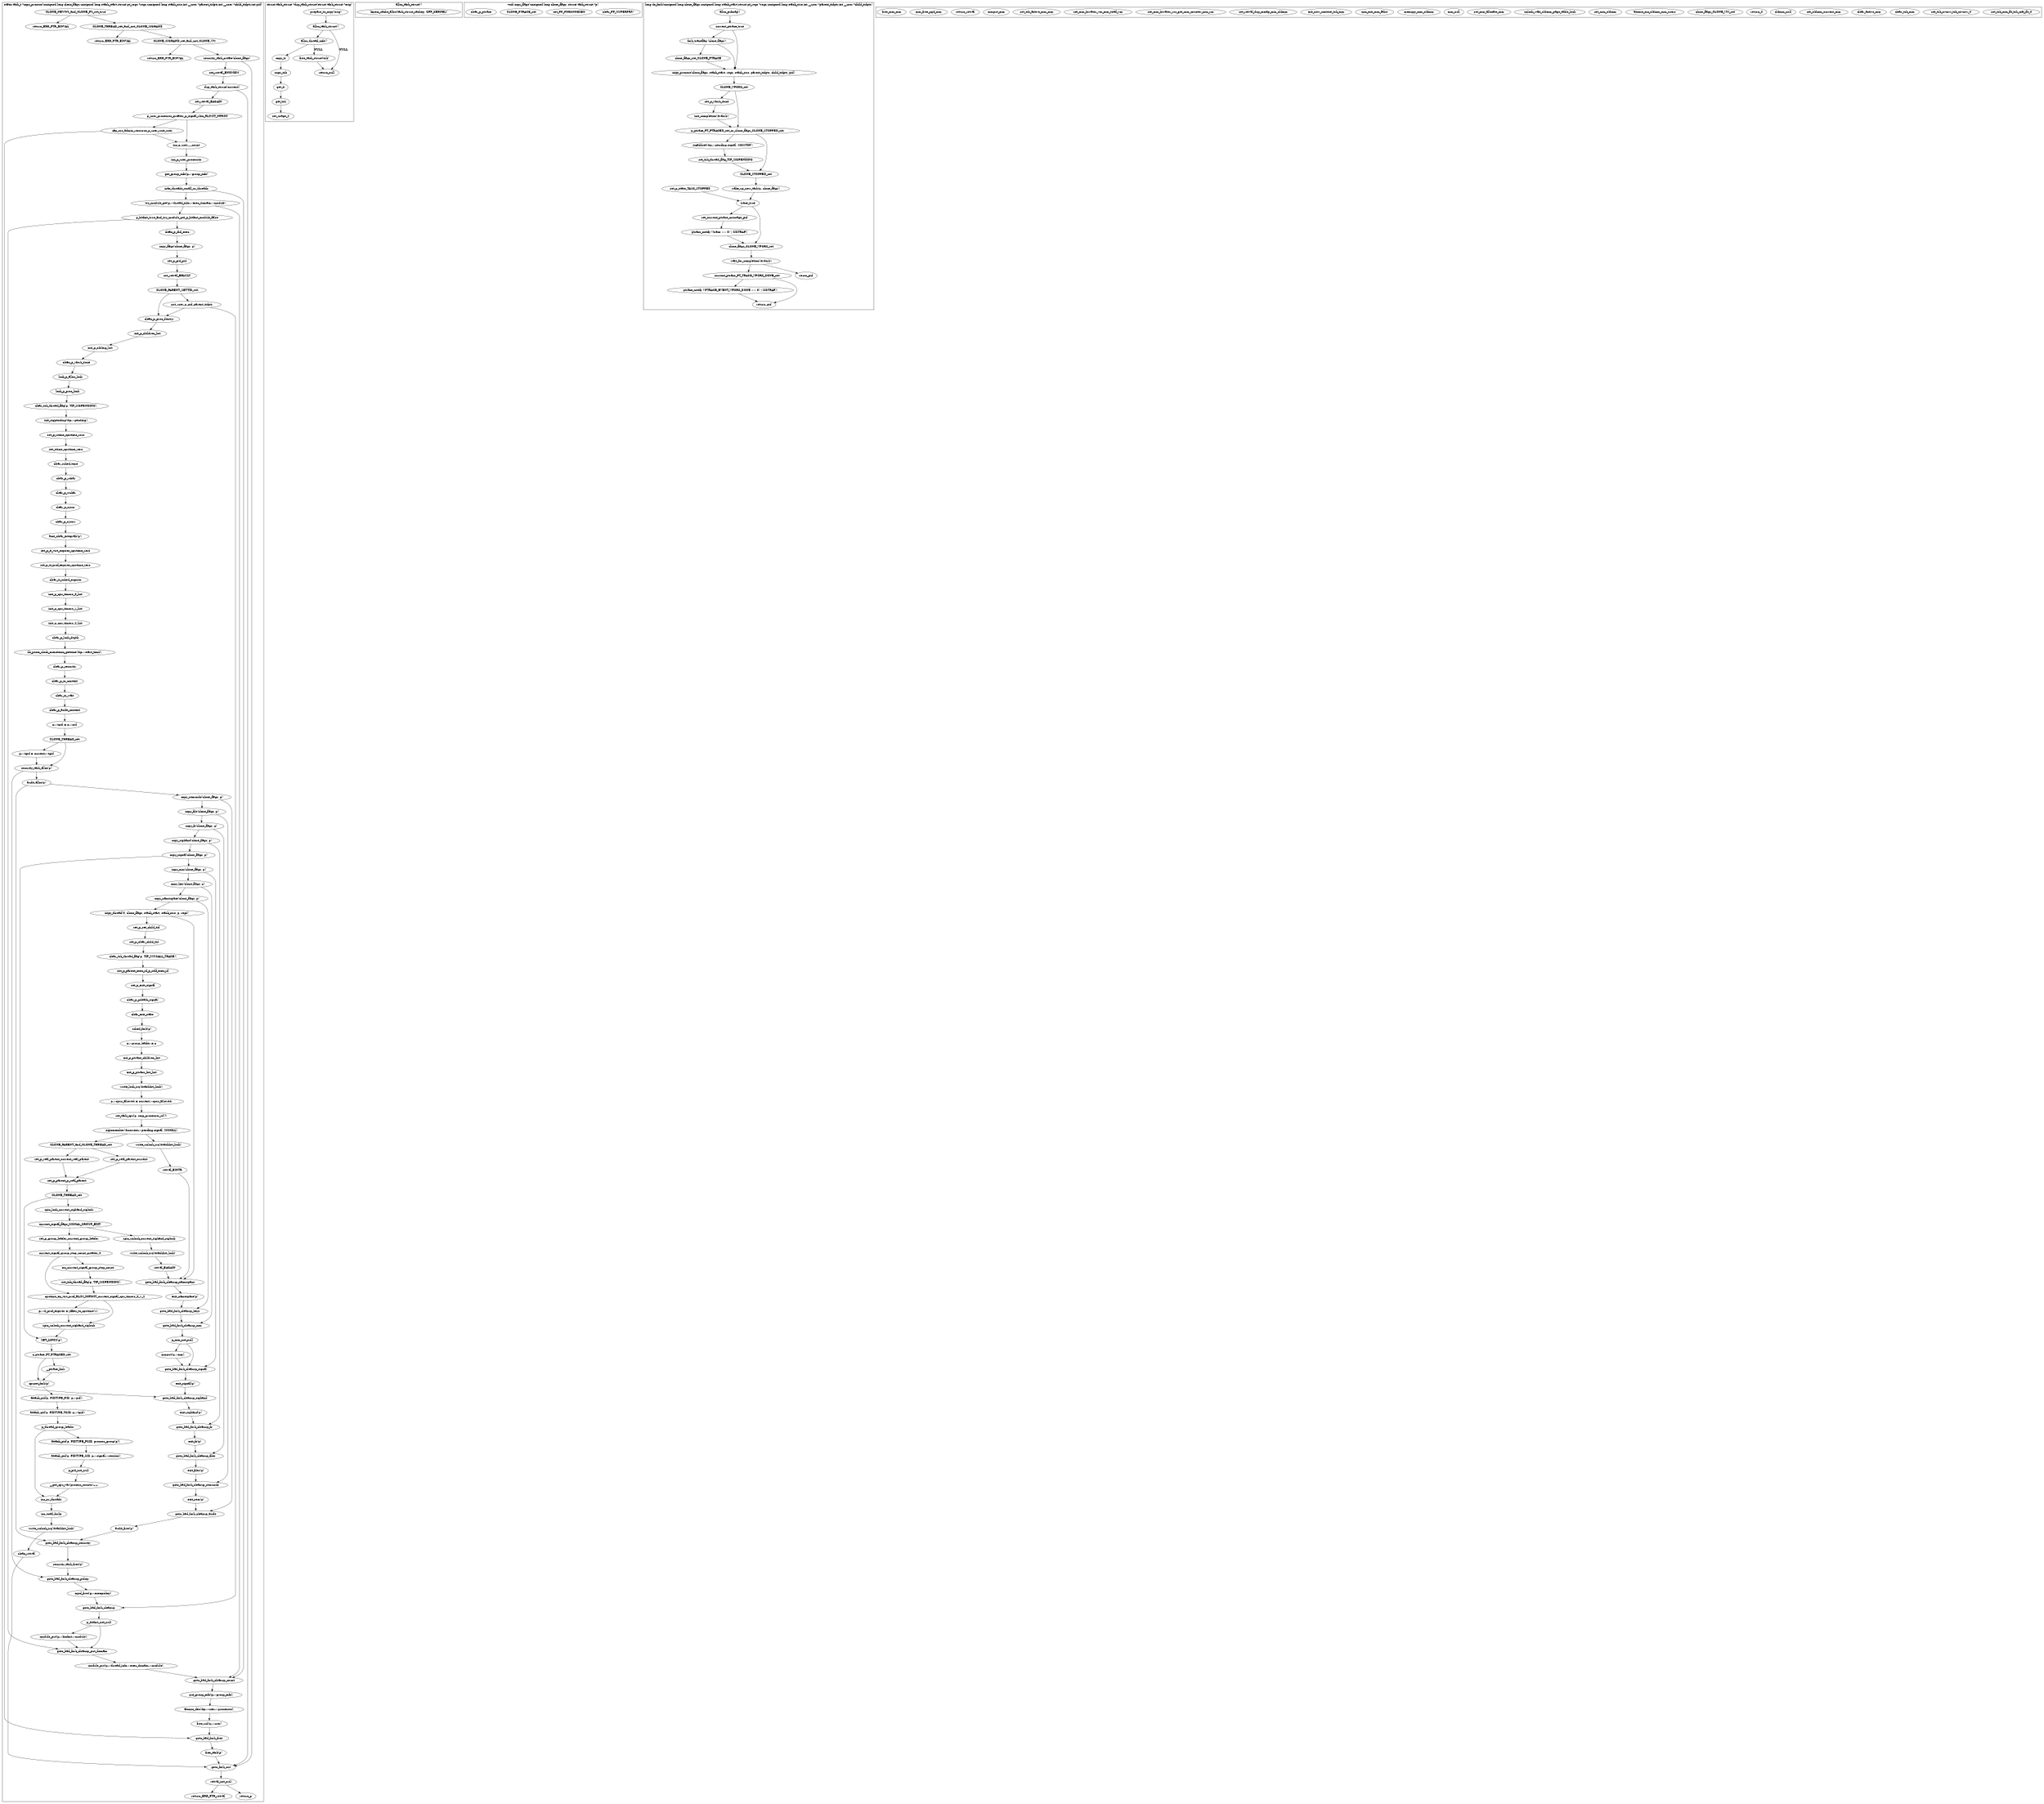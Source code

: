 digraph fork_c{
        size="20,80";
        ratio=filled;

        subgraph cluster_copy_process{
                label="static task_t *copy_process(unsigned long clone_flags,unsigned long stack_start,struct pt_regs *regs,unsigned long stack_size,int __user *parent_tidptr,int __user *child_tidptr,int pid)";

                CLONE_NEWNS_and_CLONE_FS_set_true[label="CLONE_NEWNS_and_CLONE_FS_set_true"];
                return_ERR_PTR_EINVAL[label="return_ERR_PTR_EINVAL"];
                CLONE_THREAD_set_and_not_CLONE_SIGHAND[label="CLONE_THREAD_set_and_not_CLONE_SIGHAND"];
                return_ERR_PTR_EINVAL_1[label="return_ERR_PTR_EINVAL"];
                CLONE_SIGHAND_set_and_not_CLONE_VM[label="CLONE_SIGHAND_set_and_not_CLONE_VM"];
                return_ERR_PTR_EINVAL_2[label="return_ERR_PTR_EINVAL"];
                security_task_create[label="security_task_create(clone_flags)"];
                set_retval_ENOMEM[label="set_retval_ENOMEM"];
                dup_task_struct[label="dup_task_struct(current);"];
		goto_fork_out[label="goto_fork_out"];
                set_retval_EAGAIN[label="set_retval_EAGAIN"];
                p_user_processes_greater_p_signal_rlim_RLIMIT_NPROC[label="p_user_processes_greater_p_signal_rlim_RLIMIT_NPROC"];
                cap_sys_admin_resource_p_user_root_user[label="cap_sys_admin_resource_p_user_root_user"];
		goto_bad_fork_free[label="goto_bad_fork_free"];
                inc_p_user___count[label="inc_p_user___count"];
                inc_p_user_processes[label="inc_p_user_processes"];
                get_group_info[label="get_group_info(p->group_info)"];
                max_threads_small_nr_threads[label="max_threads_small_nr_threads"];
		goto_bad_fork_cleanup_count[label="goto_bad_fork_cleanup_count"];
                goto_bad_fork_cleanup_put_domain[label="goto_bad_fork_cleanup_put_domain"];
		try_module_get_false[label="try_module_get(p->thread_info->exec_domain->module)"];
                p_bitfmt_true_and_try_module_get_p_bitfmt_module_false[label="p_bitfmt_true_and_try_module_get_p_bitfmt_module_false"];
                clean_p_did_exec[label="clean_p_did_exec"];
                copy_flags[label="copy_flags(clone_flags, p)"];
                set_p_pid_pid[label="set_p_pid_pid"];
                set_retval_EFAULT[label="set_retval_EFAULT"];
                CLONE_PARENT_SETTID_set[label="CLONE_PARENT_SETTID_set"];
                put_user[label="put_user_p_pid_parent_tidptr"];
                clean_p_proc_dentry[label="clean_p_proc_dentry"];
		goto_bad_fork_cleanup[label="goto_bad_fork_cleanup"];
                init_p_children_list[label="init_p_children_list"];
                init_p_sibling_list[label="init_p_sibling_list"];
                clean_p_vfork_done[label="clean_p_vfork_done"];
                lock_p_alloc_lock[label="lock_p_alloc_lock"];
                lock_p_proc_lock[label="lock_p_proc_lock"];
                clear_tsk_thread_flag_TIF_SIGPENDING[label="clear_tsk_thread_flag(p, TIF_SIGPENDING);"];
                init_sigpending[label="init_sigpending(&p->pending);"];
                set_p_utime_cputime_zero[label="set_p_utime_cputime_zero"];
                set_p_stime_cputime_zero[label="set_stime_cputime_zero"];
                clear_p_sched_time[label="clear_sched_time"];
                clear_p_rchar[label="clear_p_rchar"];
                clear_p_wchar[label="clear_p_wchar"];
                clear_p_syscr[label="clear_p_syscr"];
                clear_p_syscw[label="clear_p_syscw"];
                acct_clear_integrals[label="acct_clear_integrals(p);"];
                set_p_it_virt_expires_cputime_zero[label="set_p_it_virt_expires_cputime_zero"];
                set_p_it_prof_expires_cputime_zero[label="set_p_it_prof_expires_cputime_zero"];
                clear_it_sched_expires[label="clear_it_sched_expires"];
                init_p_cpu_timers_0_list[label="init_p_cpu_timers_0_list"];
                init_p_cpu_timers_1_list[label="init_p_cpu_timers_1_list"];
                init_p_cpu_timers_2_list[label="init_p_cpu_timers_2_list"];
                clear_p_lock_depth[label="clear_p_lock_depth"];
                do_posix_clock_monotonic_gettime[label="do_posix_clock_monotonic_gettime(&p->start_time);"];
                clear_p_security[label="clear_p_security"];
                clear_p_io_context[label="clear_p_io_context"];
                clear_p_io_wait[label="clear_io_wait"];
                clear_p_audit_context[label="clear_p_audit_context"];
                set_p_tgid_p_pid[label="p->tgid = p->pid"];
                CLONE_THREAD_set[label="CLONE_THREAD_set"];
                p_tgid_current_tgid[label="p->tgid = current->tgid"];
                security_task_alloc[label="security_task_alloc(p)"];
                audit_alloc[label="audit_alloc(p)"];
                copy_semundo[label="copy_semundo(clone_flags, p)"];
                copy_files[label="copy_file(clone_flags, p)"];
                copy_fs[label="copy_fs(clone_flags, p)"];
		copy_sighand[label="copy_sighand(clone_flags, p)"];
                copy_signal[label="copy_signal(clone_flags, p)"];
                copy_mm[label="copy_mm(clone_flags, p)"];
                copy_key[label="copy_key(clone_flags, p)"];
                copy_namespace[label="copy_namespace(clone_flags, p)"];
                copy_thread[label="copy_thread(0, clone_flags, stack_start, stack_size, p, regs);"];
		goto_bad_fork_cleanup_policy[label="goto_bad_fork_cleanup_policy"];
		goto_bad_fork_cleanup_security[label="goto_bad_fork_cleanup_security"];
		goto_bad_fork_cleanup_audit[label="goto_bad_fork_cleanup_audit"];
		goto_bad_fork_cleanup_semundo[label="goto_bad_fork_cleanup_semundo"];
		goto_bad_fork_cleanup_files[label="goto_bad_fork_cleanup_files"];
		goto_bad_fork_cleanup_fs[label="goto_bad_fork_cleanup_fs"];
		goto_bad_fork_cleanup_sighand[label="goto_bad_fork_cleanup_sighand"];
		goto_bad_fork_cleanup_signal[label="goto_bad_fork_cleanup_signal"];
		goto_bad_fork_cleanup_mm[label="goto_bad_fork_cleanup_mm"];
		goto_bad_fork_cleanup_keys[label="goto_bad_fork_cleanup_keys"];
		goto_bad_fork_cleanup_namespace[label="goto_bad_fork_cleanup_namespace"];
		set_p_set_child_tid[label="set_p_set_child_tid"];
                set_p_clear_child_tid[label="set_p_clear_child_tid"];
                clear_tsk_thread_flag_TIF_SYSCALL_TRACE[label="clear_tsk_thread_flag(p, TIF_SYSCALL_TRACE);"];
                set_p_parent_exec_id_p_self_exec_id[label="set_p_parent_exec_id_p_self_exec_id"];
                set_p_exit_signal[label="set_p_exit_signal"];
                clear_p_pdeath_signal[label="clear_p_pdeath_signal"];
                clear_p_exit_state[label="clear_exit_state"];
                sched_fork[label="sched_fork(p)"];
                set_p_group_leader_p[label="p->group_leader = p"];
                init_p_ptrace_children_list[label="init_p_ptrace_children_list"];
                init_p_ptrace_list_list[label="init_p_ptrace_list_list"];
                get_write_lock_irq[label="write_lock_irq(&tasklist_lock);"];

                set_p_cpus_allowed[label="p->cpus_allowed = current->cpus_allowed;"];
                set_task_cpu[label="set_task_cpu(p, smp_processor_id());"];
                sigismember_SIGKILL[label="sigismember(&current->pending.signal, SIGKILL)"];
                write_unlock_irq[label="write_unlock_irq(&tasklist_lock)"];
                retval_EINTR[label="retval_EINTR"];
                CLONE_PARENT_and_CLONE_THREAD_set[label="CLONE_PARENT_and_CLONE_THREAD_set"];
                set_p_real_parent_current_real_parent[label="set_p_real_parent_current_real_parent"];
                set_p_real_parent_current[label="set_p_real_parent_current"];
                set_p_parent_p_real_parent[label="set_p_parent_p_real_parent"];
                CLONE_THREAD_set_1[label="CLONE_THREAD_set"];
                spin_lock_current_sighand_siglock[label="spin_lock_current_sighand_siglock"];
                current_signal_flags_SIGNAL_GROUP_EXIT[label="current_signal_flags_SIGNAL_GROUP_EXIT"];
                spin_unlock_current_sighand_siglock[label="spin_unlock_current_sighand_siglock"]; 
                write_unlock_irq_1[label="write_unlock_irq(&tasklist_lock)"];
                retval_EAGAIN[label="retval_EAGAIN"];
                set_p_group_leader_current_group_leader[label="set_p_group_leader_current_group_leader"];
                current_signal_group_stop_count[label="current_signal_group_stop_count_greater_0"];
                set_tsk_thread_flag[label="set_tsk_thread_flag(p, TIF_SIGPENDING);"];
                inc_current_signal_group_stop_count[label="inc_current_signal_group_stop_count"];
		cputime_eq_virt_prof_RLIM_INFINIT_current_signal_cpu_timers_0_1_2[label="cputime_eq_virt_prof_RLIM_INFINIT_current_signal_cpu_timers_0_1_2"];
                set_p_it_prof_expires[label="p->it_prof_expires = jiffies_to_cputime(1);"];
                spin_unlock_current_sighand_siglock_1[label="spin_unlock_current_sighand_siglock"];
                SET_LINKS[label="SET_LINKS(p);"];
                p_ptrace_PT_PTRACED_set[label="p_ptrace_PT_PTRACED_set"];
                __ptrace_link[label="__ptrace_link"];
                cpuset_fork[label="cpuset_fork(p)"];
                attach_pid_PID[label="attach_pid(p, PIDTYPE_PID, p->pid);"];
                attack_pid_TGID[label="attach_pid(p, PIDTYPE_TGID, p->tgid);"];
                p_thread_group_leader[label="p_thread_group_leader"];
                attack_pid_PGID[label="attach_pid(p, PIDTYPE_PGID, process_group(p));"];
                attack_pid_SID[label="attach_pid(p, PIDTYPE_SID, p->signal->session);"];               
                p_pid_not_null[label="p_pid_not_null"];
                __get_cpu_var[label="__get_cpu_var(process_counts)++;"];
                inc_nr_threads[label="inc_nr_threads"];
                inc_total_forks[label="inc_total_forks"];
                write_unlock_irq_2[label="write_unlock_irq(&tasklist_lock)"];
                clean_retval[label="clean_retval"];
                retval_not_null[label="retval_not_null"];
		return_ERR_PTR_retval[label="return_ERR_PTR_retval"];
		return_p[label="return_p"];
		exit_namespace[label="exit_namespace(p)"];
                // exit_keys[label="exit_keys(p)"];
                p_mm_not_null[label="p_mm_not_null"];
                mmput[label="mmput(p->mm);"];
                exit_signal[label="exit_signal(p)"];
                exit_sighand[label="exit_sighand(p)"];
                exit_fs[label="exit_fs(p)"];
                exit_files[label="exit_files(p)"];
                exit_sem[label="exit_sem(p)"];
                audit_free[label="audit_free(p)"];
                security_task_free[label="security_task_free(p)"];
                mpol_free[label="mpol_free(p->mempolicy)"];
                p_bitfmt_not_null[label="p_bitfmt_not_null"];
                module_put[label="module_put(p->binfmt->module);"];
                module_put_1[label="module_put(p->thread_info->exec_domain->module);"];
                put_group_info[label="put_group_info(p->group_info);"];
                atomic_dec[label="atomic_dec(&p->user->processes);"];
                free_uid[label="free_uid(p->user)"];
                free_task[label="free_task(p)"];
		
		CLONE_NEWNS_and_CLONE_FS_set_true -> return_ERR_PTR_EINVAL;
		CLONE_NEWNS_and_CLONE_FS_set_true -> CLONE_THREAD_set_and_not_CLONE_SIGHAND;
		CLONE_THREAD_set_and_not_CLONE_SIGHAND -> return_ERR_PTR_EINVAL_1;
		CLONE_THREAD_set_and_not_CLONE_SIGHAND -> CLONE_SIGHAND_set_and_not_CLONE_VM;
		CLONE_SIGHAND_set_and_not_CLONE_VM -> return_ERR_PTR_EINVAL_2;
		CLONE_SIGHAND_set_and_not_CLONE_VM -> security_task_create;
		security_task_create -> set_retval_ENOMEM;
		security_task_create -> goto_fork_out;
		set_retval_ENOMEM -> dup_task_struct;
		dup_task_struct -> goto_fork_out;
		dup_task_struct -> set_retval_EAGAIN;
		set_retval_EAGAIN -> p_user_processes_greater_p_signal_rlim_RLIMIT_NPROC;
		p_user_processes_greater_p_signal_rlim_RLIMIT_NPROC -> cap_sys_admin_resource_p_user_root_user;
		p_user_processes_greater_p_signal_rlim_RLIMIT_NPROC -> inc_p_user___count;
		cap_sys_admin_resource_p_user_root_user -> goto_bad_fork_free;
		cap_sys_admin_resource_p_user_root_user -> inc_p_user___count;
		inc_p_user___count -> inc_p_user_processes;
		inc_p_user_processes -> get_group_info;
		get_group_info -> max_threads_small_nr_threads;
		max_threads_small_nr_threads -> goto_bad_fork_cleanup_count;
		max_threads_small_nr_threads -> try_module_get_false;
		try_module_get_false -> goto_bad_fork_cleanup_count;
		try_module_get_false -> p_bitfmt_true_and_try_module_get_p_bitfmt_module_false;
		p_bitfmt_true_and_try_module_get_p_bitfmt_module_false -> goto_bad_fork_cleanup_put_domain;
		p_bitfmt_true_and_try_module_get_p_bitfmt_module_false -> clean_p_did_exec;
		clean_p_did_exec -> copy_flags;
		copy_flags -> set_p_pid_pid;
		set_p_pid_pid -> set_retval_EFAULT;
		set_retval_EFAULT -> CLONE_PARENT_SETTID_set;
		CLONE_PARENT_SETTID_set -> put_user;
		CLONE_PARENT_SETTID_set -> clean_p_proc_dentry;
		put_user -> goto_bad_fork_cleanup;
		put_user -> clean_p_proc_dentry;
		clean_p_proc_dentry -> init_p_children_list;
		init_p_children_list -> init_p_sibling_list;
		init_p_sibling_list -> clean_p_vfork_done;
		clean_p_vfork_done -> lock_p_alloc_lock;
		lock_p_alloc_lock -> lock_p_proc_lock;
		lock_p_proc_lock -> clear_tsk_thread_flag_TIF_SIGPENDING;
		clear_tsk_thread_flag_TIF_SIGPENDING -> init_sigpending;
		init_sigpending -> set_p_utime_cputime_zero;
		set_p_utime_cputime_zero -> set_p_stime_cputime_zero;
		set_p_stime_cputime_zero -> clear_p_sched_time;
		clear_p_sched_time -> clear_p_rchar;
		clear_p_rchar -> clear_p_wchar;
		clear_p_wchar -> clear_p_syscr;
		clear_p_syscr -> clear_p_syscw;
		clear_p_syscw -> acct_clear_integrals;
		acct_clear_integrals -> set_p_it_virt_expires_cputime_zero;
		set_p_it_virt_expires_cputime_zero -> set_p_it_prof_expires_cputime_zero;
		set_p_it_prof_expires_cputime_zero -> clear_it_sched_expires;
		clear_it_sched_expires -> init_p_cpu_timers_0_list;
		init_p_cpu_timers_0_list -> init_p_cpu_timers_1_list;
		init_p_cpu_timers_1_list -> init_p_cpu_timers_2_list;
		init_p_cpu_timers_2_list -> clear_p_lock_depth;
		clear_p_lock_depth -> do_posix_clock_monotonic_gettime;
		do_posix_clock_monotonic_gettime -> clear_p_security;
		clear_p_security -> clear_p_io_context;
		clear_p_io_context -> clear_p_io_wait;
		clear_p_io_wait -> clear_p_audit_context;
		clear_p_audit_context -> set_p_tgid_p_pid;
		set_p_tgid_p_pid -> CLONE_THREAD_set;
		CLONE_THREAD_set -> p_tgid_current_tgid;
		CLONE_THREAD_set -> security_task_alloc;
		p_tgid_current_tgid -> security_task_alloc;
		security_task_alloc -> audit_alloc;
		audit_alloc -> copy_semundo;
		copy_semundo -> copy_files;
		copy_files -> copy_fs;
		copy_fs -> copy_sighand;
		copy_sighand -> copy_signal;
		copy_signal -> copy_mm;
		copy_mm -> copy_key;
		copy_key -> copy_namespace;
		copy_namespace -> copy_thread;
		security_task_alloc -> goto_bad_fork_cleanup_policy;
		audit_alloc -> goto_bad_fork_cleanup_security;
		copy_semundo -> goto_bad_fork_cleanup_audit;
		copy_files -> goto_bad_fork_cleanup_semundo;
		copy_fs -> goto_bad_fork_cleanup_files;
		copy_sighand -> goto_bad_fork_cleanup_fs;
		copy_signal -> goto_bad_fork_cleanup_sighand;
		copy_mm -> goto_bad_fork_cleanup_signal;
		copy_key -> goto_bad_fork_cleanup_mm;
		copy_namespace -> goto_bad_fork_cleanup_keys;
		copy_thread -> goto_bad_fork_cleanup_namespace;
		copy_thread -> set_p_set_child_tid;
		set_p_set_child_tid -> set_p_clear_child_tid;
		set_p_clear_child_tid -> clear_tsk_thread_flag_TIF_SYSCALL_TRACE;
		clear_tsk_thread_flag_TIF_SYSCALL_TRACE -> set_p_parent_exec_id_p_self_exec_id;
		set_p_parent_exec_id_p_self_exec_id -> set_p_exit_signal;
		set_p_exit_signal -> clear_p_pdeath_signal;
		clear_p_pdeath_signal -> clear_p_exit_state;
		clear_p_exit_state -> sched_fork;
		sched_fork -> set_p_group_leader_p;
		set_p_group_leader_p -> init_p_ptrace_children_list;
		init_p_ptrace_children_list -> init_p_ptrace_list_list;
		init_p_ptrace_list_list -> get_write_lock_irq;
		get_write_lock_irq -> set_p_cpus_allowed;
		set_p_cpus_allowed -> set_task_cpu;
		set_task_cpu -> sigismember_SIGKILL;
		sigismember_SIGKILL -> write_unlock_irq;
		write_unlock_irq -> retval_EINTR;
		retval_EINTR -> goto_bad_fork_cleanup_namespace;
		sigismember_SIGKILL -> CLONE_PARENT_and_CLONE_THREAD_set;
		CLONE_PARENT_and_CLONE_THREAD_set -> set_p_real_parent_current_real_parent;
		CLONE_PARENT_and_CLONE_THREAD_set -> set_p_real_parent_current;
		set_p_real_parent_current -> set_p_parent_p_real_parent;
		set_p_real_parent_current_real_parent -> set_p_parent_p_real_parent;
		set_p_parent_p_real_parent -> CLONE_THREAD_set_1;
		CLONE_THREAD_set_1 -> spin_lock_current_sighand_siglock;
		spin_lock_current_sighand_siglock -> current_signal_flags_SIGNAL_GROUP_EXIT;
		current_signal_flags_SIGNAL_GROUP_EXIT -> spin_unlock_current_sighand_siglock;
		spin_unlock_current_sighand_siglock -> write_unlock_irq_1;
		write_unlock_irq_1 -> retval_EAGAIN;
		retval_EAGAIN -> goto_bad_fork_cleanup_namespace;
		current_signal_flags_SIGNAL_GROUP_EXIT -> set_p_group_leader_current_group_leader;
		set_p_group_leader_current_group_leader -> current_signal_group_stop_count;
		current_signal_group_stop_count -> inc_current_signal_group_stop_count;
		inc_current_signal_group_stop_count -> set_tsk_thread_flag;
		current_signal_group_stop_count -> cputime_eq_virt_prof_RLIM_INFINIT_current_signal_cpu_timers_0_1_2;
		set_tsk_thread_flag -> cputime_eq_virt_prof_RLIM_INFINIT_current_signal_cpu_timers_0_1_2;
		cputime_eq_virt_prof_RLIM_INFINIT_current_signal_cpu_timers_0_1_2 -> set_p_it_prof_expires;
		set_p_it_prof_expires -> spin_unlock_current_sighand_siglock_1;
		cputime_eq_virt_prof_RLIM_INFINIT_current_signal_cpu_timers_0_1_2 -> spin_unlock_current_sighand_siglock_1;
		spin_unlock_current_sighand_siglock_1 -> SET_LINKS;
		CLONE_THREAD_set_1 -> SET_LINKS;
		SET_LINKS -> p_ptrace_PT_PTRACED_set;
		p_ptrace_PT_PTRACED_set -> cpuset_fork;
		p_ptrace_PT_PTRACED_set -> __ptrace_link;
		__ptrace_link -> cpuset_fork;
		cpuset_fork -> attach_pid_PID;
		attach_pid_PID -> attack_pid_TGID;
		attack_pid_TGID -> p_thread_group_leader;
		p_thread_group_leader -> inc_nr_threads;
		p_thread_group_leader -> attack_pid_PGID;
		attack_pid_PGID -> attack_pid_SID;
		attack_pid_SID -> p_pid_not_null;
		p_pid_not_null -> __get_cpu_var;
		__get_cpu_var -> inc_nr_threads;
		inc_nr_threads -> inc_total_forks;
		inc_total_forks -> write_unlock_irq_2;
		write_unlock_irq_2 -> clean_retval;
		clean_retval -> goto_fork_out;
		goto_fork_out -> retval_not_null;
		retval_not_null -> return_ERR_PTR_retval;
		retval_not_null -> return_p;
		goto_bad_fork_cleanup_namespace -> exit_namespace;
		exit_namespace -> goto_bad_fork_cleanup_keys;
		goto_bad_fork_cleanup_keys -> goto_bad_fork_cleanup_mm;
		goto_bad_fork_cleanup_mm -> p_mm_not_null;
		p_mm_not_null -> mmput;
		mmput -> goto_bad_fork_cleanup_signal;
		p_mm_not_null -> goto_bad_fork_cleanup_signal;
		goto_bad_fork_cleanup_signal -> exit_signal;
		exit_signal  -> goto_bad_fork_cleanup_sighand;
		goto_bad_fork_cleanup_sighand -> exit_sighand;
		exit_sighand -> goto_bad_fork_cleanup_fs;
		goto_bad_fork_cleanup_fs -> exit_fs;
		exit_fs -> goto_bad_fork_cleanup_files;
		goto_bad_fork_cleanup_files -> exit_files;
		exit_files -> goto_bad_fork_cleanup_semundo;
		goto_bad_fork_cleanup_semundo -> exit_sem;
		exit_sem -> goto_bad_fork_cleanup_audit;
		goto_bad_fork_cleanup_audit -> audit_free;
		audit_free -> goto_bad_fork_cleanup_security;
		goto_bad_fork_cleanup_security -> security_task_free;
		security_task_free -> goto_bad_fork_cleanup_policy;
		goto_bad_fork_cleanup_policy -> mpol_free;
		mpol_free -> goto_bad_fork_cleanup;
		goto_bad_fork_cleanup -> p_bitfmt_not_null;
		p_bitfmt_not_null -> module_put;
		p_bitfmt_not_null -> goto_bad_fork_cleanup_put_domain;
		module_put -> goto_bad_fork_cleanup_put_domain;
		goto_bad_fork_cleanup_put_domain -> module_put_1;
		module_put_1 -> goto_bad_fork_cleanup_count;
		goto_bad_fork_cleanup_count -> put_group_info;
		put_group_info -> atomic_dec;
		atomic_dec -> free_uid;
		free_uid -> goto_bad_fork_free;
		goto_bad_fork_free -> free_task;
		free_task -> goto_fork_out;
		
        }

        subgraph cluster_dup_task_struct{
                label="struct task_struct *dup_task_struct(struct task_struct *orig)";

		prepare_to_copy[label="prepare_to_copy(orig)"];
		alloc_task_struct[label="alloc_task_struct()"];
		alloc_thread_info[label="alloc_thread_info()"];
                free_task_struct[label="free_task_struct(tsk)"];
		return_null[label="return_null"];
		copy_ti[label="copy_ti"];
		copy_tsk[label="copy_tsk"];
		get_ti[label="get_ti"];
		get_tsk[label="get_tsk"];
		set_usage_2[label="set_usage_2"];

		prepare_to_copy -> alloc_task_struct;
		alloc_task_struct -> alloc_thread_info;
		alloc_thread_info -> free_task_struct[label="NULL"];
		alloc_thread_info -> copy_ti;
		free_task_struct -> return_null;
		alloc_task_struct -> return_null[label="NULL"];
		copy_ti -> copy_tsk;
		copy_tsk -> get_ti;
		get_ti -> get_tsk;
		get_tsk -> set_usage_2;
        }

        subgraph cluster_alloc_task_struct {
                label="alloc_task_struct()";

                kmem_cache_alloc[label="kmem_cache_alloc(task_struct_cachep, GFP_KERNEL)"];
        }

        subgraph cluster_copy_flags {
                label="void copy_flags(unsigned long clone_flags, struct task_struct *p)";

                clear_PF_SUPERPRIV[label="clear_PF_SUPERPRIV"];
                set_PF_FORKNOEXEC[label="set_PF_FORKNOEXEC"];
                CLONE_PTRACE_set[label="CLONE_PTRACE_set"];
                clear_p_ptrace[label="clear_p_ptrace"];
        }

	subgraph cluster_do_fork{
		label="long do_fork(unsigned long clone_flags,unsigned long stack_start,struct pt_regs *regs,unsigned long stack_size,int __user *parent_tidptr,int __user *child_tidptr)";

		alloc_pidmap[label="alloc_pidmap()"];
		current_ptrace_true[label="current_ptrace_true"];
		fork_traceflag[label="fork_traceflag (clone_flags);"];
		clone_flags_set_CLONE_PTRACE[label="clone_flags_set_CLONE_PTRACE"];
		copy_process[label="copy_process(clone_flags, stack_start, regs, stack_size, parent_tidptr, child_tidptr, pid);"];
		CLONE_VFORK_set[label="CLONE_VFORK_set"];
		set_p_vfork_done[label="set_p_vfork_done"];
		init_completion[label="init_completion(&vfork);"];
		p_ptrace_PT_PTRACED_set_or_clone_flags_CLONE_STOPPED_set[label="p_ptrace_PT_PTRACED_set_or_clone_flags_CLONE_STOPPED_set"];
		sigaddset_SIGSTOP[label="sigaddset(&p->pending.signal, SIGSTOP);"];
		set_tsk_thread_flag_TIF_SIGPENDING[label="set_tsk_thread_flag_TIF_SIGPENDING"];
		CLONE_STOPPED_set[label="CLONE_STOPPED_set"];
		wake_up_new_task[label="wake_up_new_task(p, clone_flags);"];
		set_p_state_TASK_STOPPED[label="set_p_state_TASK_STOPPED"];
		trace_true[label="trace_true"];
		set_current_ptrace_message_pid[label="set_current_ptrace_message_pid"];
		ptrace_notify[label="ptrace_notify ((trace << 8) | SIGTRAP);"];
		clone_flags_CLONE_VFORK_set[label="clone_flags_CLONE_VFORK_set"];
		wait_for_completion[label="wait_for_completion(&vfork);"];
		current_ptrace_PT_TRACE_VFORK_DONE_set[label="current_ptrace_PT_TRACE_VFORK_DONE_set"];
		ptrace_notify_1[label="ptrace_notify ((PTRACE_EVENT_VFORK_DONE << 8) | SIGTRAP);"];
		return_pid[label="return_pid"];

		alloc_pidmap -> current_ptrace_true;
		current_ptrace_true -> fork_traceflag;
		fork_traceflag -> clone_flags_set_CLONE_PTRACE;
		clone_flags_set_CLONE_PTRACE -> copy_process;
		current_ptrace_true -> copy_process;
		fork_traceflag -> copy_process;
		copy_process -> CLONE_VFORK_set;
		CLONE_VFORK_set -> set_p_vfork_done;
		set_p_vfork_done -> init_completion;
		init_completion -> p_ptrace_PT_PTRACED_set_or_clone_flags_CLONE_STOPPED_set;
		CLONE_VFORK_set -> p_ptrace_PT_PTRACED_set_or_clone_flags_CLONE_STOPPED_set;
		p_ptrace_PT_PTRACED_set_or_clone_flags_CLONE_STOPPED_set -> sigaddset_SIGSTOP;
		sigaddset_SIGSTOP -> set_tsk_thread_flag_TIF_SIGPENDING;
		set_tsk_thread_flag_TIF_SIGPENDING -> CLONE_STOPPED_set;
		p_ptrace_PT_PTRACED_set_or_clone_flags_CLONE_STOPPED_set -> CLONE_STOPPED_set;
		CLONE_STOPPED_set -> wake_up_new_task;
		wake_up_new_task -> trace_true;
		set_p_state_TASK_STOPPED -> trace_true;
		trace_true -> set_current_ptrace_message_pid;
		set_current_ptrace_message_pid -> ptrace_notify;
		ptrace_notify -> clone_flags_CLONE_VFORK_set;
		trace_true -> clone_flags_CLONE_VFORK_set;
		clone_flags_CLONE_VFORK_set -> wait_for_completion;
		wait_for_completion -> current_ptrace_PT_TRACE_VFORK_DONE_set;
		wait_for_completion -> reurn_pid;
		current_ptrace_PT_TRACE_VFORK_DONE_set -> return_pid;
		current_ptrace_PT_TRACE_VFORK_DONE_set -> ptrace_notify_1;
		ptrace_notify_1 -> return_pid;
	}

        subgraph cluster_copy_mm{
                set_tsk_min_flt_tsk_maj_flt_0[label="set_tsk_min_flt_tsk_maj_flt_0"];
                set_tsk_nvcsw_tsk_nivcsw_0[label="set_tsk_nvcsw_tsk_nivcsw_0"];
                clear_tsk_mm[label="clear_tsk_mm"];
                clear_active_mm[label="clear_active_mm"];
                set_oldmm_current_mm[label="set_oldmm_current_mm"];
                oldmm_null[label="oldmm_null"];
                return_0[label="return_0"];
                clone_flags_CLONE_VM_set[label="clone_flags_CLONE_VM_set"];
                atomic_inc_oldmm_mm_users[label="atomic_inc_oldmm_mm_users"];
                set_mm_oldmm[label="set_mm_oldmm"];
                unlock_wait_oldmm_page_table_lock[label="unlock_wait_oldmm_page_table_lock"];
                set_retval_ENOMEM[label="set_retval_ENOMEM"];
                set_mm_allocate_mm[label="set_mm_allocate_mm"];
                mm_null[label="mm_null"];
                memcpy_mm_oldmm[label="memcpy_mm_oldmm"];
                mm_init_mm_false[label="mm_init_mm_false"];
                init_new_context_tsk_mm[label="init_new_context_tsk_mm"];
                set_retval_dup_mmap_mm_oldmm[label="set_retval_dup_mmap_mm_oldmm"];
                retval_not_null[label="retval_not_null"];
                set_mm_hiwater_rss_get_mm_counter_mm_rss[label="set_mm_hiwater_rss_get_mm_counter_mm_rss"];
                set_mm_hiwater_vm_mm_total_vm[label="set_mm_hiwater_vm_mm_total_vm"];
                set_tsk_active_mm_mm[label="set_tsk_active_mm_mm"];
                return_0[label="return_0"];
                mmput_mm[label="mmput_mm"];
                return_retval[label="return_retval"];
                mm_free_pgd_mm[label="mm_free_pgd_mm"];
                free_mm_mm[label="free_mm_mm"];
                return_retval[label="return_retval"];
        }
}


